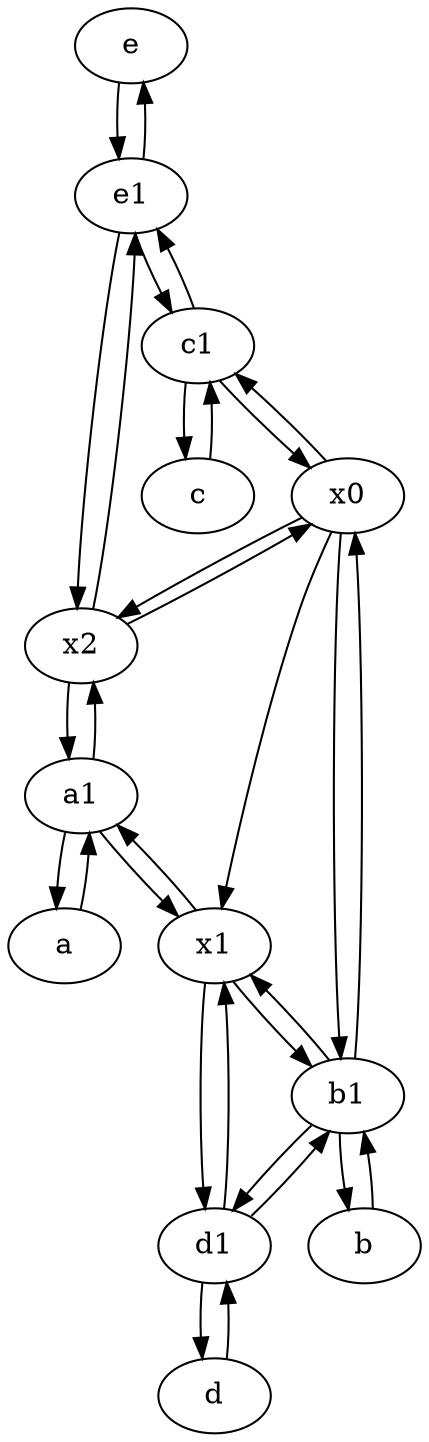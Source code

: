 digraph  {
	e [pos="30,50!"];
	a [pos="40,10!"];
	c [pos="20,10!"];
	d [pos="20,30!"];
	a1 [pos="40,15!"];
	x2;
	e1 [pos="25,45!"];
	x1;
	d1 [pos="25,30!"];
	x0;
	b [pos="50,20!"];
	b1 [pos="45,20!"];
	c1 [pos="30,15!"];
	a1 -> x1;
	e1 -> c1;
	c1 -> c;
	x2 -> a1;
	a1 -> a;
	c1 -> e1;
	x1 -> a1;
	x0 -> b1;
	x0 -> x2;
	b1 -> x1;
	b1 -> d1;
	x1 -> d1;
	d1 -> x1;
	b1 -> b;
	c -> c1;
	x2 -> x0;
	e -> e1;
	c1 -> x0;
	b1 -> x0;
	x2 -> e1;
	x1 -> b1;
	d1 -> b1;
	e1 -> e;
	b -> b1;
	x0 -> c1;
	d1 -> d;
	a -> a1;
	d -> d1;
	e1 -> x2;
	x0 -> x1;
	a1 -> x2;

	}